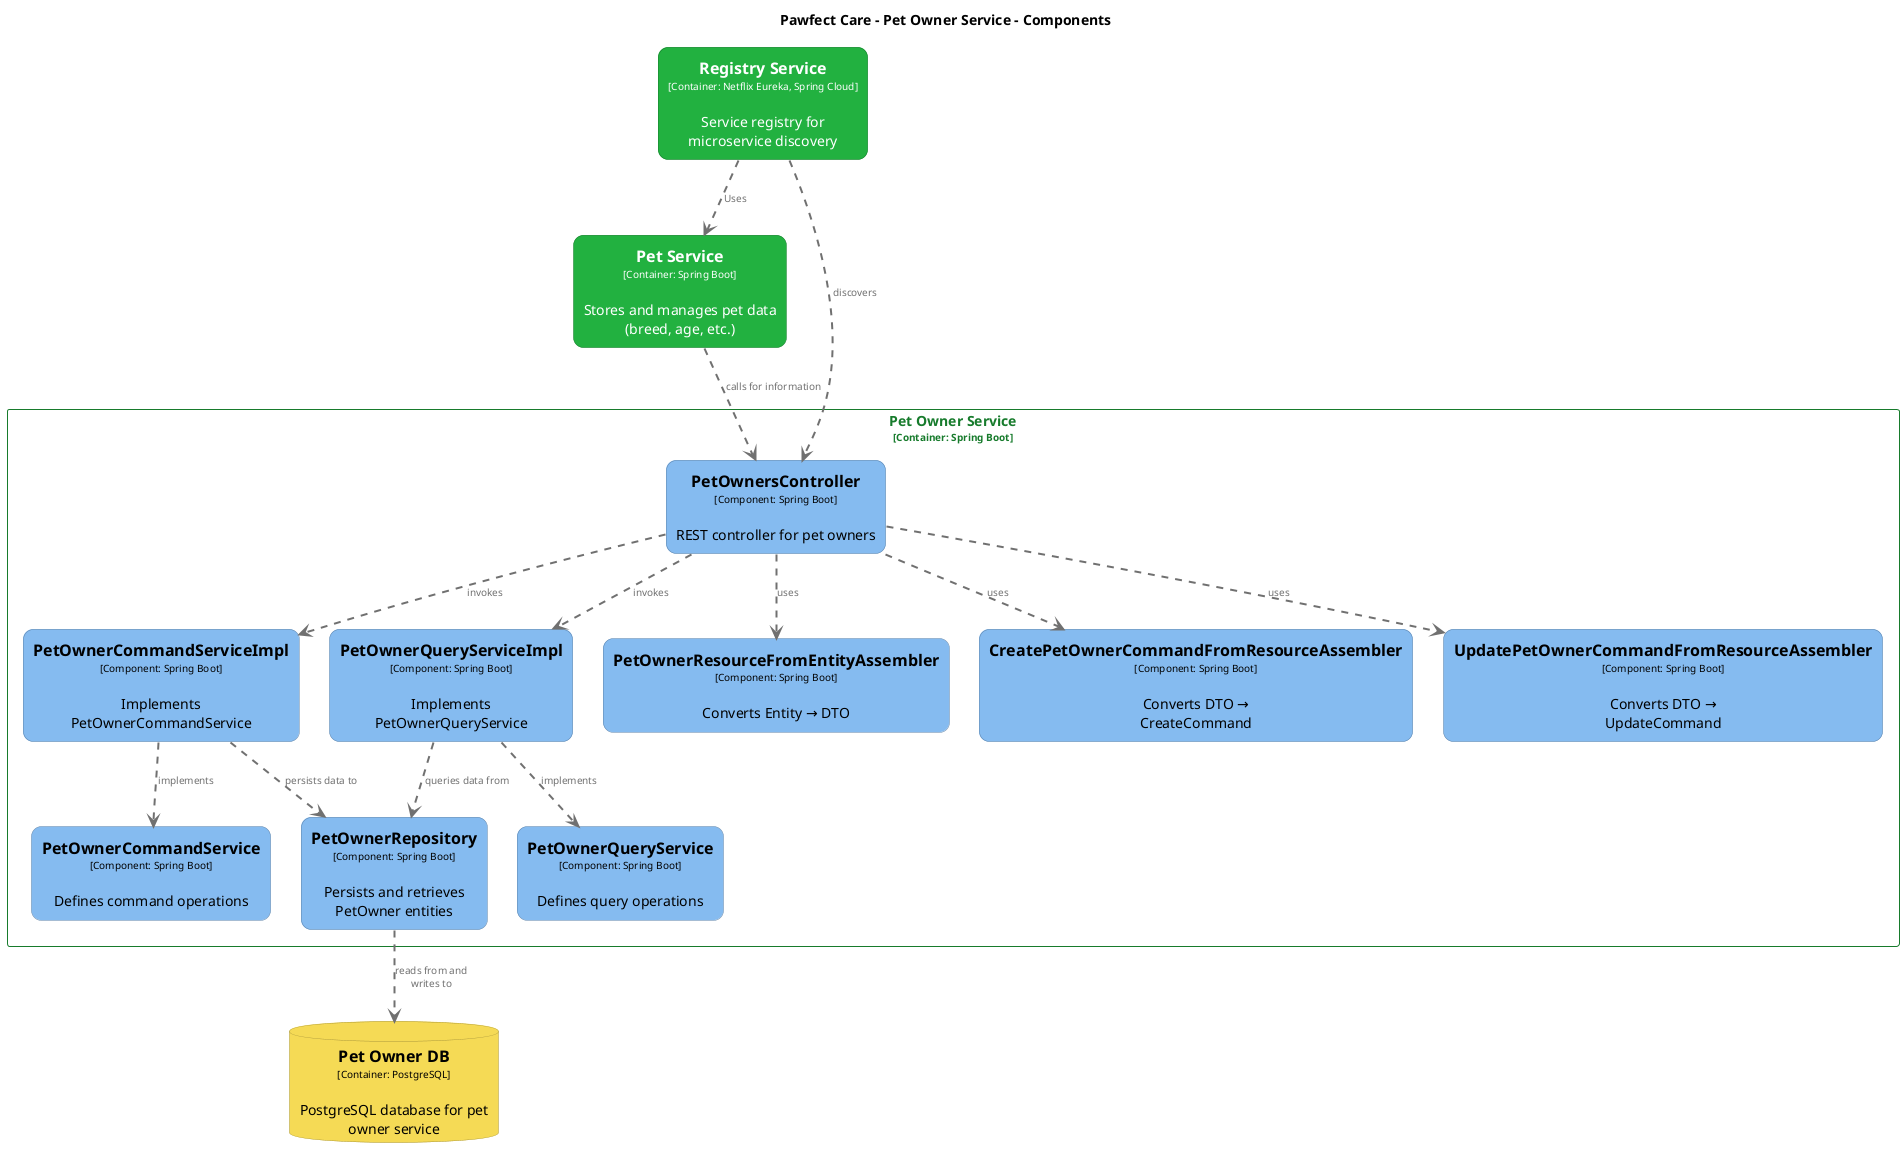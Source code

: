 @startuml
set separator none
title Pawfect Care - Pet Owner Service - Components

top to bottom direction
skinparam ranksep 60
skinparam nodesep 30

skinparam {
  arrowFontSize 10
  defaultTextAlignment center
  wrapWidth 200
  maxMessageSize 100
}

hide stereotype

skinparam rectangle<<PawfectCare.PetOwnerService.CreatePetOwnerCommandFromResourceAssembler>> {
  BackgroundColor #85bbf0
  FontColor #000000
  BorderColor #5d82a8
  roundCorner 20
  shadowing false
}
skinparam database<<PawfectCare.PetOwnerDB>> {
  BackgroundColor #f5da55
  FontColor #000000
  BorderColor #ab983b
  shadowing false
}
skinparam rectangle<<PawfectCare.PetService>> {
  BackgroundColor #22b140
  FontColor #ffffff
  BorderColor #177b2c
  roundCorner 20
  shadowing false
}
skinparam rectangle<<PawfectCare.PetOwnerService.PetOwnerCommandService>> {
  BackgroundColor #85bbf0
  FontColor #000000
  BorderColor #5d82a8
  roundCorner 20
  shadowing false
}
skinparam rectangle<<PawfectCare.PetOwnerService.PetOwnerCommandServiceImpl>> {
  BackgroundColor #85bbf0
  FontColor #000000
  BorderColor #5d82a8
  roundCorner 20
  shadowing false
}
skinparam rectangle<<PawfectCare.PetOwnerService.PetOwnerQueryService>> {
  BackgroundColor #85bbf0
  FontColor #000000
  BorderColor #5d82a8
  roundCorner 20
  shadowing false
}
skinparam rectangle<<PawfectCare.PetOwnerService.PetOwnerQueryServiceImpl>> {
  BackgroundColor #85bbf0
  FontColor #000000
  BorderColor #5d82a8
  roundCorner 20
  shadowing false
}
skinparam rectangle<<PawfectCare.PetOwnerService.PetOwnerRepository>> {
  BackgroundColor #85bbf0
  FontColor #000000
  BorderColor #5d82a8
  roundCorner 20
  shadowing false
}
skinparam rectangle<<PawfectCare.PetOwnerService.PetOwnerResourceFromEntityAssembler>> {
  BackgroundColor #85bbf0
  FontColor #000000
  BorderColor #5d82a8
  roundCorner 20
  shadowing false
}
skinparam rectangle<<PawfectCare.PetOwnerService.PetOwnersController>> {
  BackgroundColor #85bbf0
  FontColor #000000
  BorderColor #5d82a8
  roundCorner 20
  shadowing false
}
skinparam rectangle<<PawfectCare.RegistryService>> {
  BackgroundColor #22b140
  FontColor #ffffff
  BorderColor #177b2c
  roundCorner 20
  shadowing false
}
skinparam rectangle<<PawfectCare.PetOwnerService.UpdatePetOwnerCommandFromResourceAssembler>> {
  BackgroundColor #85bbf0
  FontColor #000000
  BorderColor #5d82a8
  roundCorner 20
  shadowing false
}
skinparam rectangle<<PawfectCare.PetOwnerService>> {
  BorderColor #177b2c
  FontColor #177b2c
  shadowing false
}

rectangle "==Registry Service\n<size:10>[Container: Netflix Eureka, Spring Cloud]</size>\n\nService registry for microservice discovery" <<PawfectCare.RegistryService>> as PawfectCare.RegistryService
database "==Pet Owner DB\n<size:10>[Container: PostgreSQL]</size>\n\nPostgreSQL database for pet owner service" <<PawfectCare.PetOwnerDB>> as PawfectCare.PetOwnerDB
rectangle "==Pet Service\n<size:10>[Container: Spring Boot]</size>\n\nStores and manages pet data (breed, age, etc.)" <<PawfectCare.PetService>> as PawfectCare.PetService

rectangle "Pet Owner Service\n<size:10>[Container: Spring Boot]</size>" <<PawfectCare.PetOwnerService>> {
  rectangle "==PetOwnersController\n<size:10>[Component: Spring Boot]</size>\n\nREST controller for pet owners" <<PawfectCare.PetOwnerService.PetOwnersController>> as PawfectCare.PetOwnerService.PetOwnersController
  rectangle "==PetOwnerCommandServiceImpl\n<size:10>[Component: Spring Boot]</size>\n\nImplements PetOwnerCommandService" <<PawfectCare.PetOwnerService.PetOwnerCommandServiceImpl>> as PawfectCare.PetOwnerService.PetOwnerCommandServiceImpl
  rectangle "==PetOwnerQueryServiceImpl\n<size:10>[Component: Spring Boot]</size>\n\nImplements PetOwnerQueryService" <<PawfectCare.PetOwnerService.PetOwnerQueryServiceImpl>> as PawfectCare.PetOwnerService.PetOwnerQueryServiceImpl
  rectangle "==PetOwnerCommandService\n<size:10>[Component: Spring Boot]</size>\n\nDefines command operations" <<PawfectCare.PetOwnerService.PetOwnerCommandService>> as PawfectCare.PetOwnerService.PetOwnerCommandService
  rectangle "==PetOwnerQueryService\n<size:10>[Component: Spring Boot]</size>\n\nDefines query operations" <<PawfectCare.PetOwnerService.PetOwnerQueryService>> as PawfectCare.PetOwnerService.PetOwnerQueryService
  rectangle "==PetOwnerRepository\n<size:10>[Component: Spring Boot]</size>\n\nPersists and retrieves PetOwner entities" <<PawfectCare.PetOwnerService.PetOwnerRepository>> as PawfectCare.PetOwnerService.PetOwnerRepository
  rectangle "==PetOwnerResourceFromEntityAssembler\n<size:10>[Component: Spring Boot]</size>\n\nConverts Entity → DTO" <<PawfectCare.PetOwnerService.PetOwnerResourceFromEntityAssembler>> as PawfectCare.PetOwnerService.PetOwnerResourceFromEntityAssembler
  rectangle "==CreatePetOwnerCommandFromResourceAssembler\n<size:10>[Component: Spring Boot]</size>\n\nConverts DTO → CreateCommand" <<PawfectCare.PetOwnerService.CreatePetOwnerCommandFromResourceAssembler>> as PawfectCare.PetOwnerService.CreatePetOwnerCommandFromResourceAssembler
  rectangle "==UpdatePetOwnerCommandFromResourceAssembler\n<size:10>[Component: Spring Boot]</size>\n\nConverts DTO → UpdateCommand" <<PawfectCare.PetOwnerService.UpdatePetOwnerCommandFromResourceAssembler>> as PawfectCare.PetOwnerService.UpdatePetOwnerCommandFromResourceAssembler
}

PawfectCare.RegistryService .[#707070,thickness=2].> PawfectCare.PetService : "<color:#707070>Uses"
PawfectCare.PetOwnerService.PetOwnersController .[#707070,thickness=2].> PawfectCare.PetOwnerService.PetOwnerCommandServiceImpl : "<color:#707070>invokes"
PawfectCare.PetOwnerService.PetOwnersController .[#707070,thickness=2].> PawfectCare.PetOwnerService.PetOwnerQueryServiceImpl : "<color:#707070>invokes"
PawfectCare.PetOwnerService.PetOwnerCommandServiceImpl .[#707070,thickness=2].> PawfectCare.PetOwnerService.PetOwnerCommandService : "<color:#707070>implements"
PawfectCare.PetOwnerService.PetOwnerQueryServiceImpl .[#707070,thickness=2].> PawfectCare.PetOwnerService.PetOwnerQueryService : "<color:#707070>implements"
PawfectCare.PetOwnerService.PetOwnerCommandServiceImpl .[#707070,thickness=2].> PawfectCare.PetOwnerService.PetOwnerRepository : "<color:#707070>persists data to"
PawfectCare.PetOwnerService.PetOwnerQueryServiceImpl .[#707070,thickness=2].> PawfectCare.PetOwnerService.PetOwnerRepository : "<color:#707070>queries data from"
PawfectCare.PetOwnerService.PetOwnersController .[#707070,thickness=2].> PawfectCare.PetOwnerService.PetOwnerResourceFromEntityAssembler : "<color:#707070>uses"
PawfectCare.PetOwnerService.PetOwnersController .[#707070,thickness=2].> PawfectCare.PetOwnerService.CreatePetOwnerCommandFromResourceAssembler : "<color:#707070>uses"
PawfectCare.PetOwnerService.PetOwnersController .[#707070,thickness=2].> PawfectCare.PetOwnerService.UpdatePetOwnerCommandFromResourceAssembler : "<color:#707070>uses"
PawfectCare.RegistryService .[#707070,thickness=2].> PawfectCare.PetOwnerService.PetOwnersController : "<color:#707070>discovers"
PawfectCare.PetService .[#707070,thickness=2].> PawfectCare.PetOwnerService.PetOwnersController : "<color:#707070>calls for information"
PawfectCare.PetOwnerService.PetOwnerRepository .[#707070,thickness=2].> PawfectCare.PetOwnerDB : "<color:#707070>reads from and writes to"
@enduml